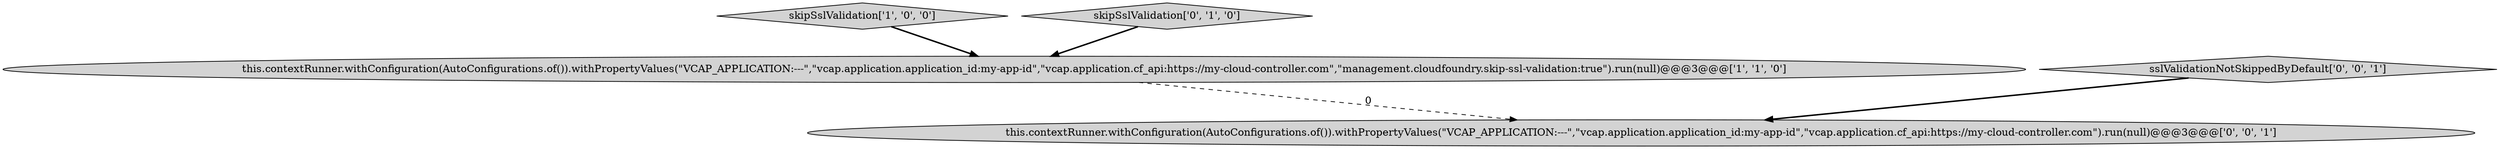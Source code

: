 digraph {
1 [style = filled, label = "skipSslValidation['1', '0', '0']", fillcolor = lightgray, shape = diamond image = "AAA0AAABBB1BBB"];
2 [style = filled, label = "skipSslValidation['0', '1', '0']", fillcolor = lightgray, shape = diamond image = "AAA0AAABBB2BBB"];
4 [style = filled, label = "this.contextRunner.withConfiguration(AutoConfigurations.of()).withPropertyValues(\"VCAP_APPLICATION:---\",\"vcap.application.application_id:my-app-id\",\"vcap.application.cf_api:https://my-cloud-controller.com\").run(null)@@@3@@@['0', '0', '1']", fillcolor = lightgray, shape = ellipse image = "AAA0AAABBB3BBB"];
3 [style = filled, label = "sslValidationNotSkippedByDefault['0', '0', '1']", fillcolor = lightgray, shape = diamond image = "AAA0AAABBB3BBB"];
0 [style = filled, label = "this.contextRunner.withConfiguration(AutoConfigurations.of()).withPropertyValues(\"VCAP_APPLICATION:---\",\"vcap.application.application_id:my-app-id\",\"vcap.application.cf_api:https://my-cloud-controller.com\",\"management.cloudfoundry.skip-ssl-validation:true\").run(null)@@@3@@@['1', '1', '0']", fillcolor = lightgray, shape = ellipse image = "AAA0AAABBB1BBB"];
2->0 [style = bold, label=""];
1->0 [style = bold, label=""];
3->4 [style = bold, label=""];
0->4 [style = dashed, label="0"];
}
